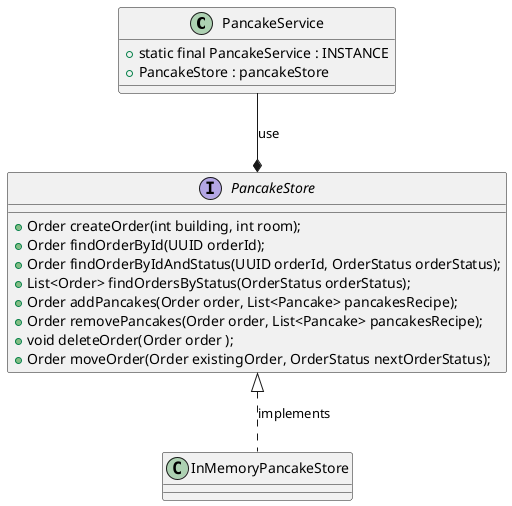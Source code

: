 @startuml
class PancakeService {
+ static final PancakeService : INSTANCE
+ PancakeStore : pancakeStore


}

PancakeService --* PancakeStore: use
interface PancakeStore{
  + Order createOrder(int building, int room);
  + Order findOrderById(UUID orderId);
  + Order findOrderByIdAndStatus(UUID orderId, OrderStatus orderStatus);
  + List<Order> findOrdersByStatus(OrderStatus orderStatus);
  + Order addPancakes(Order order, List<Pancake> pancakesRecipe);
  + Order removePancakes(Order order, List<Pancake> pancakesRecipe);
  + void deleteOrder(Order order );
  + Order moveOrder(Order existingOrder, OrderStatus nextOrderStatus);
}
class InMemoryPancakeStore{}

PancakeStore <|.. InMemoryPancakeStore: implements
@enduml